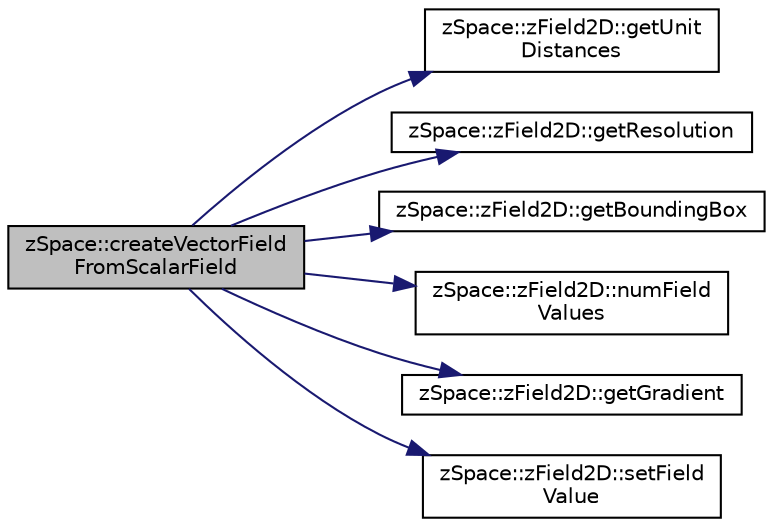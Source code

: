 digraph "zSpace::createVectorFieldFromScalarField"
{
 // LATEX_PDF_SIZE
  edge [fontname="Helvetica",fontsize="10",labelfontname="Helvetica",labelfontsize="10"];
  node [fontname="Helvetica",fontsize="10",shape=record];
  rankdir="LR";
  Node77 [label="zSpace::createVectorField\lFromScalarField",height=0.2,width=0.4,color="black", fillcolor="grey75", style="filled", fontcolor="black",tooltip="This method creates a vector field from the input scalar field."];
  Node77 -> Node78 [color="midnightblue",fontsize="10",style="solid",fontname="Helvetica"];
  Node78 [label="zSpace::zField2D::getUnit\lDistances",height=0.2,width=0.4,color="black", fillcolor="white", style="filled",URL="$classz_space_1_1z_field2_d.html#ab590568f512f105d15af28c67cbcc3ed",tooltip="This method gets the unit distances of the field."];
  Node77 -> Node79 [color="midnightblue",fontsize="10",style="solid",fontname="Helvetica"];
  Node79 [label="zSpace::zField2D::getResolution",height=0.2,width=0.4,color="black", fillcolor="white", style="filled",URL="$classz_space_1_1z_field2_d.html#aed9865d37d4b2c47e44977b0d5e66ddc",tooltip="This method gets the unit distances of the field."];
  Node77 -> Node80 [color="midnightblue",fontsize="10",style="solid",fontname="Helvetica"];
  Node80 [label="zSpace::zField2D::getBoundingBox",height=0.2,width=0.4,color="black", fillcolor="white", style="filled",URL="$classz_space_1_1z_field2_d.html#aec18cdb580199ce1802e5529ab4da29a",tooltip="This method gets the bounds of the field."];
  Node77 -> Node81 [color="midnightblue",fontsize="10",style="solid",fontname="Helvetica"];
  Node81 [label="zSpace::zField2D::numField\lValues",height=0.2,width=0.4,color="black", fillcolor="white", style="filled",URL="$classz_space_1_1z_field2_d.html#a016f4370845267e4126827df88caf492",tooltip="This method retruns the number of scalars in the field."];
  Node77 -> Node82 [color="midnightblue",fontsize="10",style="solid",fontname="Helvetica"];
  Node82 [label="zSpace::zField2D::getGradient",height=0.2,width=0.4,color="black", fillcolor="white", style="filled",URL="$classz_space_1_1z_field2_d.html#af8d886aa6a15ec332452d722713d36e4",tooltip="This method gets the gradient of the field at the input sample position."];
  Node77 -> Node83 [color="midnightblue",fontsize="10",style="solid",fontname="Helvetica"];
  Node83 [label="zSpace::zField2D::setField\lValue",height=0.2,width=0.4,color="black", fillcolor="white", style="filled",URL="$classz_space_1_1z_field2_d.html#af5d518e9d615527f99de36bf915b28b2",tooltip="This method sets the value of the field at the input index."];
}
